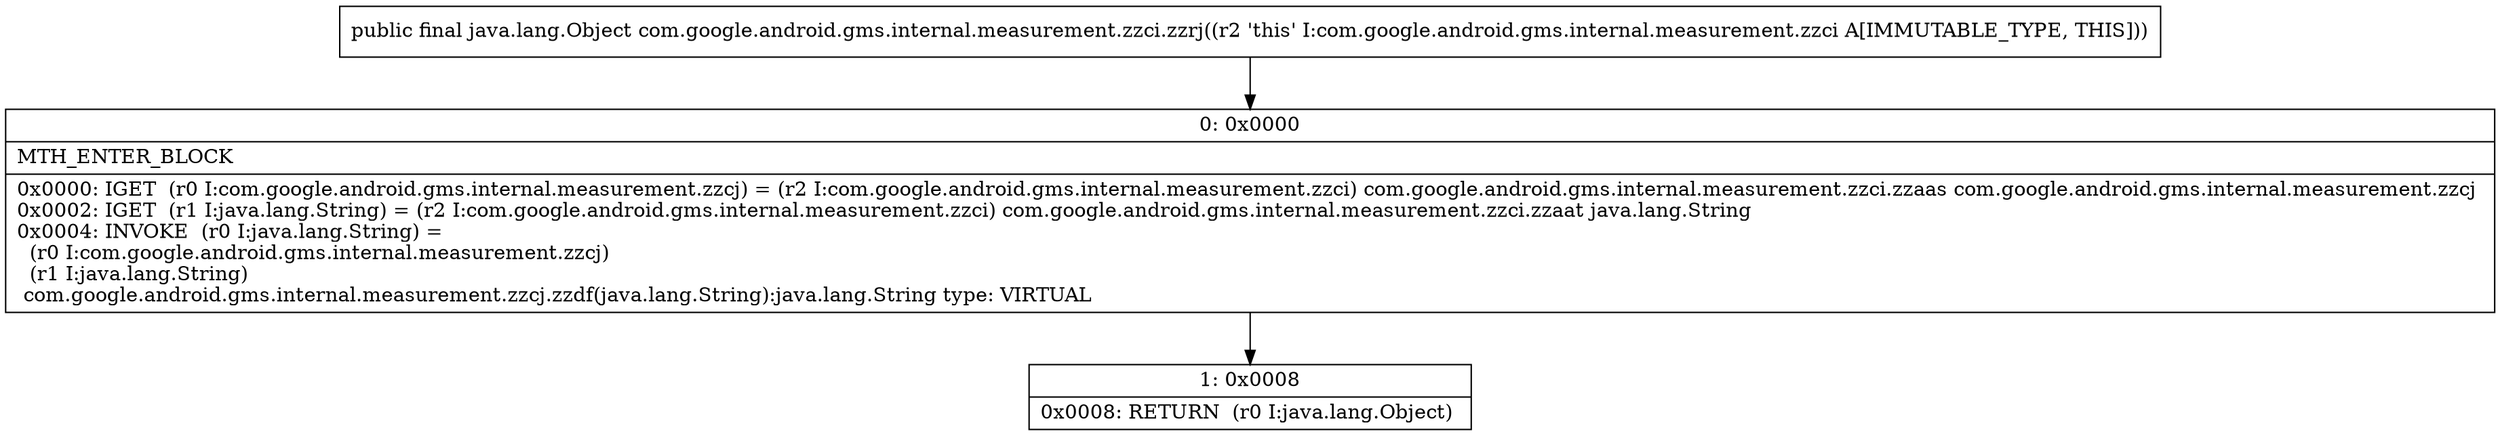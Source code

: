 digraph "CFG forcom.google.android.gms.internal.measurement.zzci.zzrj()Ljava\/lang\/Object;" {
Node_0 [shape=record,label="{0\:\ 0x0000|MTH_ENTER_BLOCK\l|0x0000: IGET  (r0 I:com.google.android.gms.internal.measurement.zzcj) = (r2 I:com.google.android.gms.internal.measurement.zzci) com.google.android.gms.internal.measurement.zzci.zzaas com.google.android.gms.internal.measurement.zzcj \l0x0002: IGET  (r1 I:java.lang.String) = (r2 I:com.google.android.gms.internal.measurement.zzci) com.google.android.gms.internal.measurement.zzci.zzaat java.lang.String \l0x0004: INVOKE  (r0 I:java.lang.String) = \l  (r0 I:com.google.android.gms.internal.measurement.zzcj)\l  (r1 I:java.lang.String)\l com.google.android.gms.internal.measurement.zzcj.zzdf(java.lang.String):java.lang.String type: VIRTUAL \l}"];
Node_1 [shape=record,label="{1\:\ 0x0008|0x0008: RETURN  (r0 I:java.lang.Object) \l}"];
MethodNode[shape=record,label="{public final java.lang.Object com.google.android.gms.internal.measurement.zzci.zzrj((r2 'this' I:com.google.android.gms.internal.measurement.zzci A[IMMUTABLE_TYPE, THIS])) }"];
MethodNode -> Node_0;
Node_0 -> Node_1;
}

